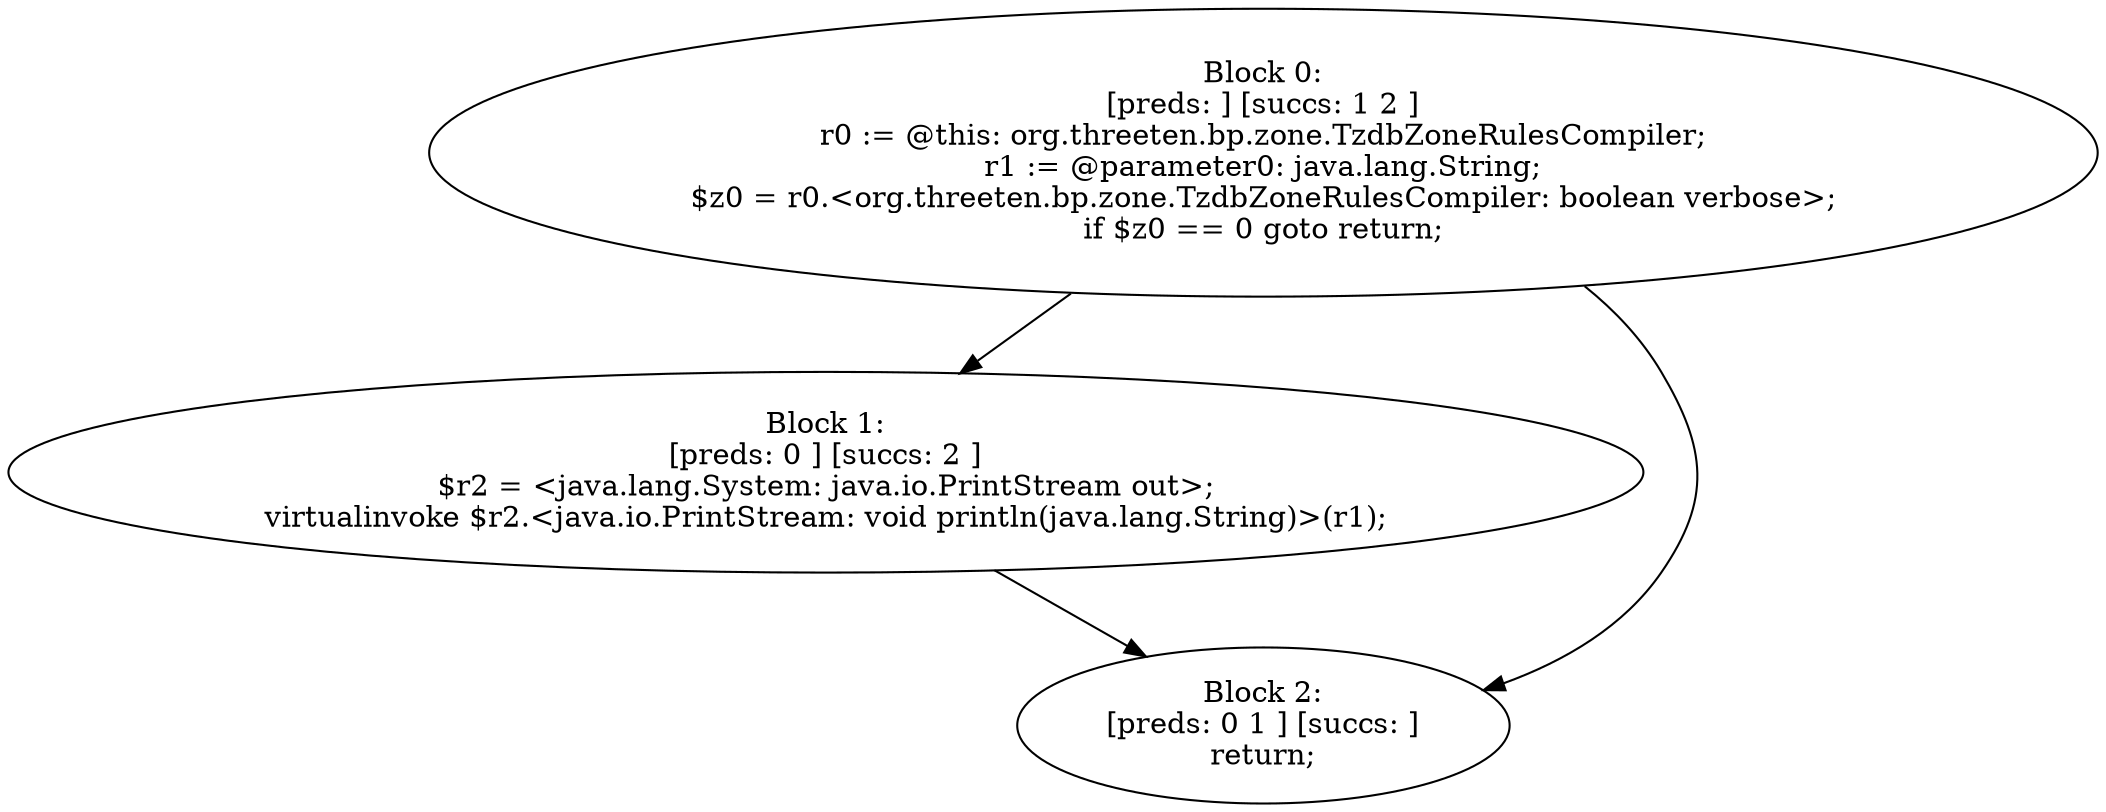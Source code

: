 digraph "unitGraph" {
    "Block 0:
[preds: ] [succs: 1 2 ]
r0 := @this: org.threeten.bp.zone.TzdbZoneRulesCompiler;
r1 := @parameter0: java.lang.String;
$z0 = r0.<org.threeten.bp.zone.TzdbZoneRulesCompiler: boolean verbose>;
if $z0 == 0 goto return;
"
    "Block 1:
[preds: 0 ] [succs: 2 ]
$r2 = <java.lang.System: java.io.PrintStream out>;
virtualinvoke $r2.<java.io.PrintStream: void println(java.lang.String)>(r1);
"
    "Block 2:
[preds: 0 1 ] [succs: ]
return;
"
    "Block 0:
[preds: ] [succs: 1 2 ]
r0 := @this: org.threeten.bp.zone.TzdbZoneRulesCompiler;
r1 := @parameter0: java.lang.String;
$z0 = r0.<org.threeten.bp.zone.TzdbZoneRulesCompiler: boolean verbose>;
if $z0 == 0 goto return;
"->"Block 1:
[preds: 0 ] [succs: 2 ]
$r2 = <java.lang.System: java.io.PrintStream out>;
virtualinvoke $r2.<java.io.PrintStream: void println(java.lang.String)>(r1);
";
    "Block 0:
[preds: ] [succs: 1 2 ]
r0 := @this: org.threeten.bp.zone.TzdbZoneRulesCompiler;
r1 := @parameter0: java.lang.String;
$z0 = r0.<org.threeten.bp.zone.TzdbZoneRulesCompiler: boolean verbose>;
if $z0 == 0 goto return;
"->"Block 2:
[preds: 0 1 ] [succs: ]
return;
";
    "Block 1:
[preds: 0 ] [succs: 2 ]
$r2 = <java.lang.System: java.io.PrintStream out>;
virtualinvoke $r2.<java.io.PrintStream: void println(java.lang.String)>(r1);
"->"Block 2:
[preds: 0 1 ] [succs: ]
return;
";
}
